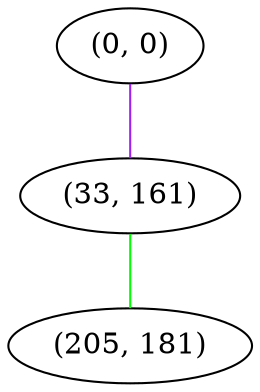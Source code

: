 graph "" {
"(0, 0)";
"(33, 161)";
"(205, 181)";
"(0, 0)" -- "(33, 161)"  [color=purple, key=0, weight=4];
"(33, 161)" -- "(205, 181)"  [color=green, key=0, weight=2];
}
